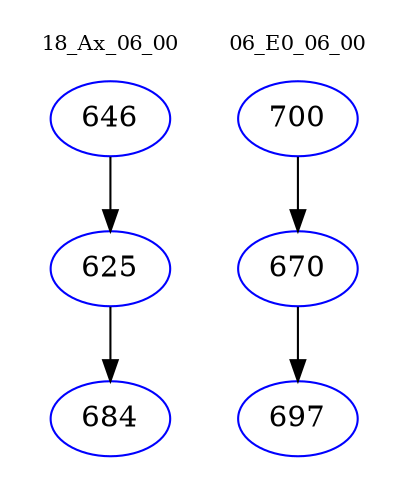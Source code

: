 digraph{
subgraph cluster_0 {
color = white
label = "18_Ax_06_00";
fontsize=10;
T0_646 [label="646", color="blue"]
T0_646 -> T0_625 [color="black"]
T0_625 [label="625", color="blue"]
T0_625 -> T0_684 [color="black"]
T0_684 [label="684", color="blue"]
}
subgraph cluster_1 {
color = white
label = "06_E0_06_00";
fontsize=10;
T1_700 [label="700", color="blue"]
T1_700 -> T1_670 [color="black"]
T1_670 [label="670", color="blue"]
T1_670 -> T1_697 [color="black"]
T1_697 [label="697", color="blue"]
}
}
